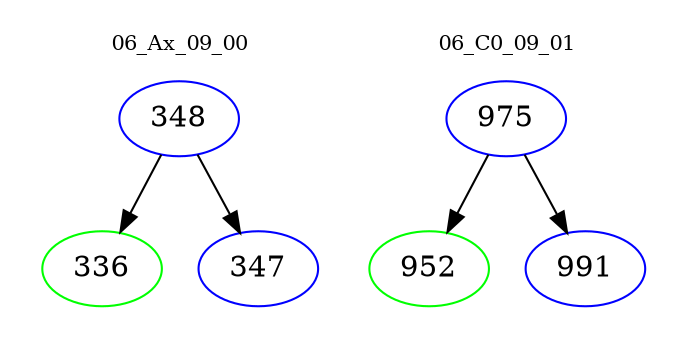 digraph{
subgraph cluster_0 {
color = white
label = "06_Ax_09_00";
fontsize=10;
T0_348 [label="348", color="blue"]
T0_348 -> T0_336 [color="black"]
T0_336 [label="336", color="green"]
T0_348 -> T0_347 [color="black"]
T0_347 [label="347", color="blue"]
}
subgraph cluster_1 {
color = white
label = "06_C0_09_01";
fontsize=10;
T1_975 [label="975", color="blue"]
T1_975 -> T1_952 [color="black"]
T1_952 [label="952", color="green"]
T1_975 -> T1_991 [color="black"]
T1_991 [label="991", color="blue"]
}
}
